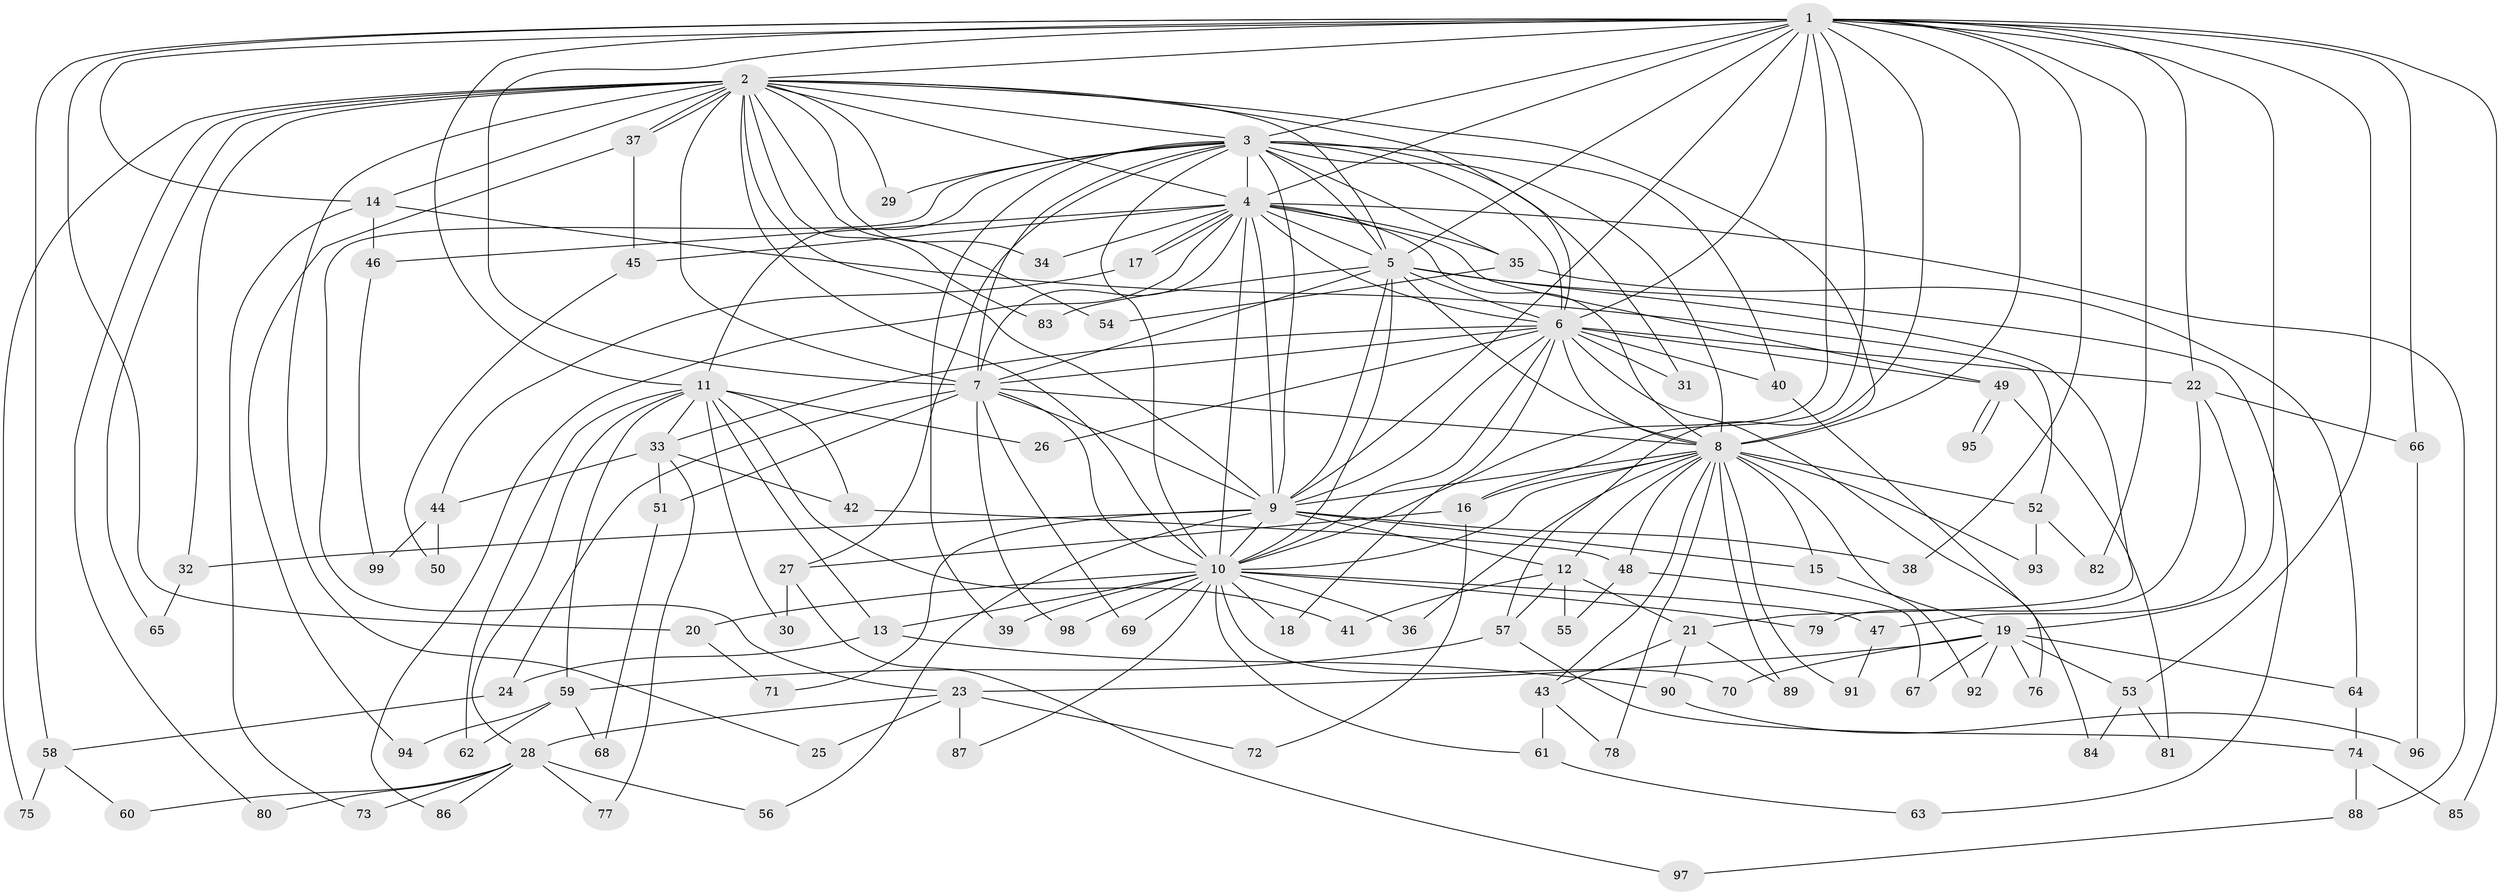 // coarse degree distribution, {27: 0.013888888888888888, 20: 0.027777777777777776, 16: 0.013888888888888888, 11: 0.027777777777777776, 15: 0.013888888888888888, 14: 0.013888888888888888, 19: 0.013888888888888888, 12: 0.027777777777777776, 8: 0.013888888888888888, 5: 0.05555555555555555, 4: 0.08333333333333333, 2: 0.5277777777777778, 9: 0.013888888888888888, 7: 0.027777777777777776, 6: 0.013888888888888888, 3: 0.09722222222222222, 1: 0.013888888888888888}
// Generated by graph-tools (version 1.1) at 2025/41/03/06/25 10:41:44]
// undirected, 99 vertices, 223 edges
graph export_dot {
graph [start="1"]
  node [color=gray90,style=filled];
  1;
  2;
  3;
  4;
  5;
  6;
  7;
  8;
  9;
  10;
  11;
  12;
  13;
  14;
  15;
  16;
  17;
  18;
  19;
  20;
  21;
  22;
  23;
  24;
  25;
  26;
  27;
  28;
  29;
  30;
  31;
  32;
  33;
  34;
  35;
  36;
  37;
  38;
  39;
  40;
  41;
  42;
  43;
  44;
  45;
  46;
  47;
  48;
  49;
  50;
  51;
  52;
  53;
  54;
  55;
  56;
  57;
  58;
  59;
  60;
  61;
  62;
  63;
  64;
  65;
  66;
  67;
  68;
  69;
  70;
  71;
  72;
  73;
  74;
  75;
  76;
  77;
  78;
  79;
  80;
  81;
  82;
  83;
  84;
  85;
  86;
  87;
  88;
  89;
  90;
  91;
  92;
  93;
  94;
  95;
  96;
  97;
  98;
  99;
  1 -- 2;
  1 -- 3;
  1 -- 4;
  1 -- 5;
  1 -- 6;
  1 -- 7;
  1 -- 8;
  1 -- 9;
  1 -- 10;
  1 -- 11;
  1 -- 14;
  1 -- 16;
  1 -- 19;
  1 -- 20;
  1 -- 22;
  1 -- 38;
  1 -- 53;
  1 -- 57;
  1 -- 58;
  1 -- 66;
  1 -- 82;
  1 -- 85;
  2 -- 3;
  2 -- 4;
  2 -- 5;
  2 -- 6;
  2 -- 7;
  2 -- 8;
  2 -- 9;
  2 -- 10;
  2 -- 14;
  2 -- 25;
  2 -- 29;
  2 -- 32;
  2 -- 34;
  2 -- 37;
  2 -- 37;
  2 -- 54;
  2 -- 65;
  2 -- 75;
  2 -- 80;
  2 -- 83;
  3 -- 4;
  3 -- 5;
  3 -- 6;
  3 -- 7;
  3 -- 8;
  3 -- 9;
  3 -- 10;
  3 -- 11;
  3 -- 23;
  3 -- 27;
  3 -- 29;
  3 -- 31;
  3 -- 35;
  3 -- 39;
  3 -- 40;
  4 -- 5;
  4 -- 6;
  4 -- 7;
  4 -- 8;
  4 -- 9;
  4 -- 10;
  4 -- 17;
  4 -- 17;
  4 -- 34;
  4 -- 35;
  4 -- 45;
  4 -- 46;
  4 -- 49;
  4 -- 86;
  4 -- 88;
  5 -- 6;
  5 -- 7;
  5 -- 8;
  5 -- 9;
  5 -- 10;
  5 -- 21;
  5 -- 63;
  5 -- 83;
  6 -- 7;
  6 -- 8;
  6 -- 9;
  6 -- 10;
  6 -- 18;
  6 -- 22;
  6 -- 26;
  6 -- 31;
  6 -- 33;
  6 -- 40;
  6 -- 49;
  6 -- 76;
  7 -- 8;
  7 -- 9;
  7 -- 10;
  7 -- 24;
  7 -- 51;
  7 -- 69;
  7 -- 98;
  8 -- 9;
  8 -- 10;
  8 -- 12;
  8 -- 15;
  8 -- 16;
  8 -- 36;
  8 -- 43;
  8 -- 48;
  8 -- 52;
  8 -- 78;
  8 -- 89;
  8 -- 91;
  8 -- 92;
  8 -- 93;
  9 -- 10;
  9 -- 12;
  9 -- 15;
  9 -- 32;
  9 -- 38;
  9 -- 56;
  9 -- 71;
  10 -- 13;
  10 -- 18;
  10 -- 20;
  10 -- 36;
  10 -- 39;
  10 -- 47;
  10 -- 61;
  10 -- 69;
  10 -- 70;
  10 -- 79;
  10 -- 87;
  10 -- 98;
  11 -- 13;
  11 -- 26;
  11 -- 28;
  11 -- 30;
  11 -- 33;
  11 -- 41;
  11 -- 42;
  11 -- 59;
  11 -- 62;
  12 -- 21;
  12 -- 41;
  12 -- 55;
  12 -- 57;
  13 -- 24;
  13 -- 90;
  14 -- 46;
  14 -- 52;
  14 -- 73;
  15 -- 19;
  16 -- 27;
  16 -- 72;
  17 -- 44;
  19 -- 23;
  19 -- 53;
  19 -- 64;
  19 -- 67;
  19 -- 70;
  19 -- 76;
  19 -- 92;
  20 -- 71;
  21 -- 43;
  21 -- 89;
  21 -- 90;
  22 -- 47;
  22 -- 66;
  22 -- 79;
  23 -- 25;
  23 -- 28;
  23 -- 72;
  23 -- 87;
  24 -- 58;
  27 -- 30;
  27 -- 97;
  28 -- 56;
  28 -- 60;
  28 -- 73;
  28 -- 77;
  28 -- 80;
  28 -- 86;
  32 -- 65;
  33 -- 42;
  33 -- 44;
  33 -- 51;
  33 -- 77;
  35 -- 54;
  35 -- 64;
  37 -- 45;
  37 -- 94;
  40 -- 84;
  42 -- 48;
  43 -- 61;
  43 -- 78;
  44 -- 50;
  44 -- 99;
  45 -- 50;
  46 -- 99;
  47 -- 91;
  48 -- 55;
  48 -- 67;
  49 -- 81;
  49 -- 95;
  49 -- 95;
  51 -- 68;
  52 -- 82;
  52 -- 93;
  53 -- 81;
  53 -- 84;
  57 -- 59;
  57 -- 74;
  58 -- 60;
  58 -- 75;
  59 -- 62;
  59 -- 68;
  59 -- 94;
  61 -- 63;
  64 -- 74;
  66 -- 96;
  74 -- 85;
  74 -- 88;
  88 -- 97;
  90 -- 96;
}
